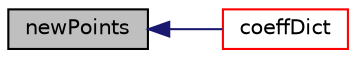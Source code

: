digraph "newPoints"
{
  bgcolor="transparent";
  edge [fontname="Helvetica",fontsize="10",labelfontname="Helvetica",labelfontsize="10"];
  node [fontname="Helvetica",fontsize="10",shape=record];
  rankdir="LR";
  Node537 [label="newPoints",height=0.2,width=0.4,color="black", fillcolor="grey75", style="filled", fontcolor="black"];
  Node537 -> Node538 [dir="back",color="midnightblue",fontsize="10",style="solid",fontname="Helvetica"];
  Node538 [label="coeffDict",height=0.2,width=0.4,color="red",URL="$a22325.html#ad95c13c1aff816eede3af458626211d2",tooltip="Const access to the coefficients dictionary. "];
}
